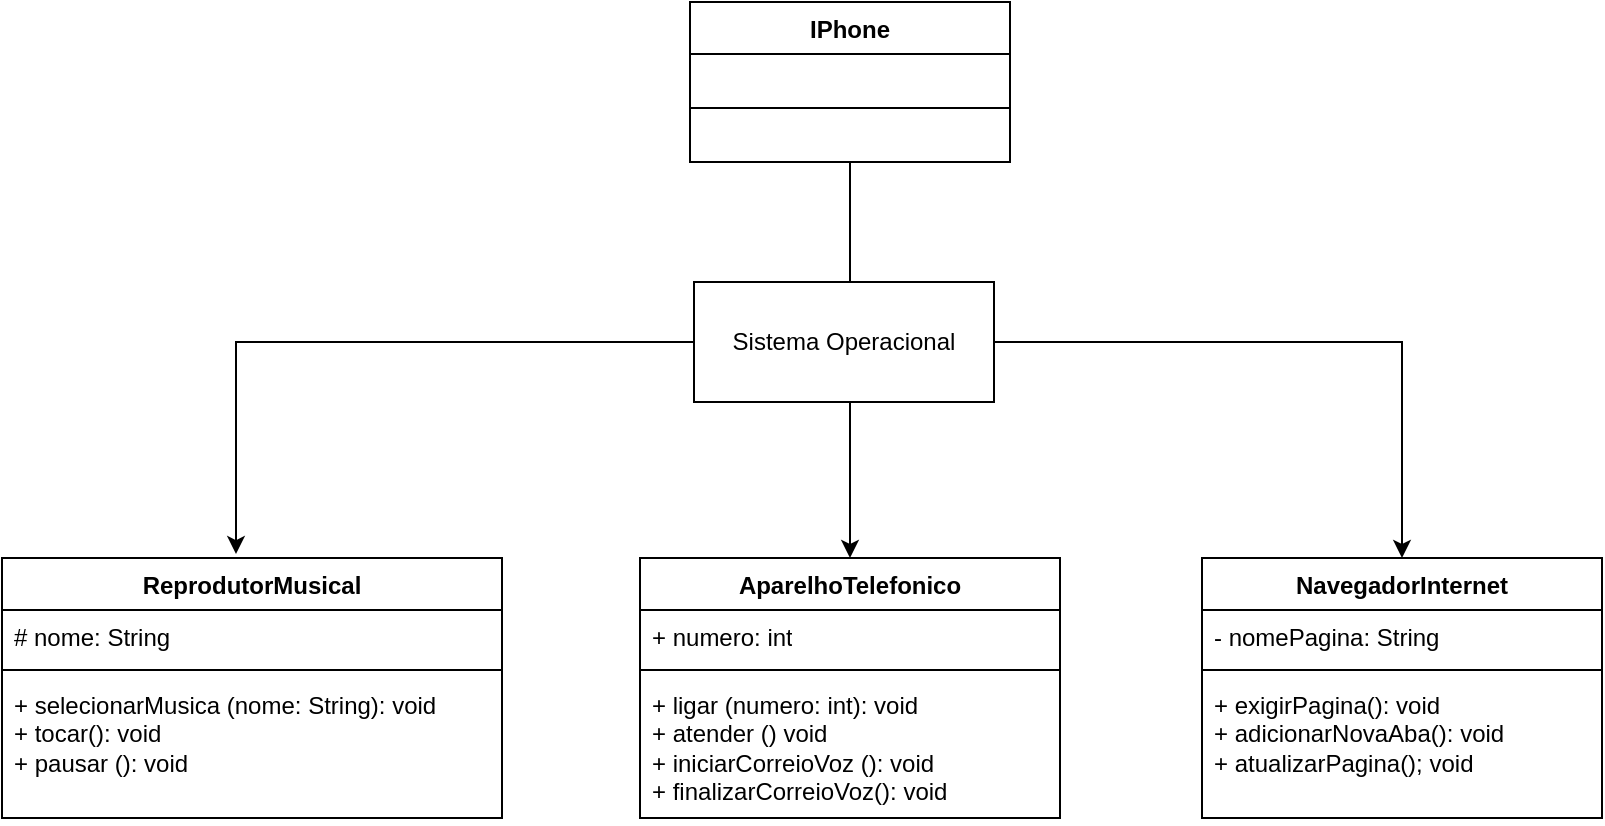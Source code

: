 <mxfile version="24.4.13" type="github">
  <diagram name="Página-1" id="rWg9Vd0TR0qj_cdNQRKG">
    <mxGraphModel dx="954" dy="566" grid="1" gridSize="10" guides="1" tooltips="1" connect="1" arrows="1" fold="1" page="1" pageScale="1" pageWidth="827" pageHeight="1169" math="0" shadow="0">
      <root>
        <mxCell id="0" />
        <mxCell id="1" parent="0" />
        <mxCell id="0QLQhDDDdnIuNcB_DOgp-11" style="edgeStyle=orthogonalEdgeStyle;rounded=0;orthogonalLoop=1;jettySize=auto;html=1;entryX=0.5;entryY=0;entryDx=0;entryDy=0;" edge="1" parent="1" source="bM51rlXCX0O60b6D_Yoe-1" target="0QLQhDDDdnIuNcB_DOgp-1">
          <mxGeometry relative="1" as="geometry" />
        </mxCell>
        <mxCell id="bM51rlXCX0O60b6D_Yoe-1" value="&lt;font style=&quot;vertical-align: inherit;&quot;&gt;&lt;font style=&quot;vertical-align: inherit;&quot;&gt;IPhone&lt;/font&gt;&lt;/font&gt;" style="swimlane;fontStyle=1;align=center;verticalAlign=top;childLayout=stackLayout;horizontal=1;startSize=26;horizontalStack=0;resizeParent=1;resizeParentMax=0;resizeLast=0;collapsible=1;marginBottom=0;whiteSpace=wrap;html=1;" parent="1" vertex="1">
          <mxGeometry x="358" y="40" width="160" height="80" as="geometry" />
        </mxCell>
        <mxCell id="bM51rlXCX0O60b6D_Yoe-3" value="" style="line;strokeWidth=1;fillColor=none;align=left;verticalAlign=middle;spacingTop=-1;spacingLeft=3;spacingRight=3;rotatable=0;labelPosition=right;points=[];portConstraint=eastwest;strokeColor=inherit;" parent="bM51rlXCX0O60b6D_Yoe-1" vertex="1">
          <mxGeometry y="26" width="160" height="54" as="geometry" />
        </mxCell>
        <mxCell id="bM51rlXCX0O60b6D_Yoe-5" value="NavegadorInternet" style="swimlane;fontStyle=1;align=center;verticalAlign=top;childLayout=stackLayout;horizontal=1;startSize=26;horizontalStack=0;resizeParent=1;resizeParentMax=0;resizeLast=0;collapsible=1;marginBottom=0;whiteSpace=wrap;html=1;" parent="1" vertex="1">
          <mxGeometry x="614" y="318" width="200" height="130" as="geometry" />
        </mxCell>
        <mxCell id="bM51rlXCX0O60b6D_Yoe-6" value="- nomePagina: String" style="text;strokeColor=none;fillColor=none;align=left;verticalAlign=top;spacingLeft=4;spacingRight=4;overflow=hidden;rotatable=0;points=[[0,0.5],[1,0.5]];portConstraint=eastwest;whiteSpace=wrap;html=1;" parent="bM51rlXCX0O60b6D_Yoe-5" vertex="1">
          <mxGeometry y="26" width="200" height="26" as="geometry" />
        </mxCell>
        <mxCell id="bM51rlXCX0O60b6D_Yoe-7" value="" style="line;strokeWidth=1;fillColor=none;align=left;verticalAlign=middle;spacingTop=-1;spacingLeft=3;spacingRight=3;rotatable=0;labelPosition=right;points=[];portConstraint=eastwest;strokeColor=inherit;" parent="bM51rlXCX0O60b6D_Yoe-5" vertex="1">
          <mxGeometry y="52" width="200" height="8" as="geometry" />
        </mxCell>
        <mxCell id="bM51rlXCX0O60b6D_Yoe-8" value="+ exigirPagina(): void&lt;div&gt;+ adicionarNovaAba(): void&lt;/div&gt;&lt;div&gt;+ atualizarPagina(); void&lt;/div&gt;" style="text;strokeColor=none;fillColor=none;align=left;verticalAlign=top;spacingLeft=4;spacingRight=4;overflow=hidden;rotatable=0;points=[[0,0.5],[1,0.5]];portConstraint=eastwest;whiteSpace=wrap;html=1;" parent="bM51rlXCX0O60b6D_Yoe-5" vertex="1">
          <mxGeometry y="60" width="200" height="70" as="geometry" />
        </mxCell>
        <mxCell id="bM51rlXCX0O60b6D_Yoe-13" value="ReprodutorMusical" style="swimlane;fontStyle=1;align=center;verticalAlign=top;childLayout=stackLayout;horizontal=1;startSize=26;horizontalStack=0;resizeParent=1;resizeParentMax=0;resizeLast=0;collapsible=1;marginBottom=0;whiteSpace=wrap;html=1;" parent="1" vertex="1">
          <mxGeometry x="14" y="318" width="250" height="130" as="geometry" />
        </mxCell>
        <mxCell id="bM51rlXCX0O60b6D_Yoe-14" value="# nome: String" style="text;strokeColor=none;fillColor=none;align=left;verticalAlign=top;spacingLeft=4;spacingRight=4;overflow=hidden;rotatable=0;points=[[0,0.5],[1,0.5]];portConstraint=eastwest;whiteSpace=wrap;html=1;" parent="bM51rlXCX0O60b6D_Yoe-13" vertex="1">
          <mxGeometry y="26" width="250" height="26" as="geometry" />
        </mxCell>
        <mxCell id="bM51rlXCX0O60b6D_Yoe-15" value="" style="line;strokeWidth=1;fillColor=none;align=left;verticalAlign=middle;spacingTop=-1;spacingLeft=3;spacingRight=3;rotatable=0;labelPosition=right;points=[];portConstraint=eastwest;strokeColor=inherit;" parent="bM51rlXCX0O60b6D_Yoe-13" vertex="1">
          <mxGeometry y="52" width="250" height="8" as="geometry" />
        </mxCell>
        <mxCell id="bM51rlXCX0O60b6D_Yoe-16" value="+ selecionarMusica (nome: String): void&lt;div&gt;+ tocar(): void&lt;/div&gt;&lt;div&gt;+ pausar (): void&lt;/div&gt;&lt;div&gt;&lt;br&gt;&lt;/div&gt;" style="text;strokeColor=none;fillColor=none;align=left;verticalAlign=top;spacingLeft=4;spacingRight=4;overflow=hidden;rotatable=0;points=[[0,0.5],[1,0.5]];portConstraint=eastwest;whiteSpace=wrap;html=1;" parent="bM51rlXCX0O60b6D_Yoe-13" vertex="1">
          <mxGeometry y="60" width="250" height="70" as="geometry" />
        </mxCell>
        <mxCell id="0QLQhDDDdnIuNcB_DOgp-1" value="AparelhoTelefonico" style="swimlane;fontStyle=1;align=center;verticalAlign=top;childLayout=stackLayout;horizontal=1;startSize=26;horizontalStack=0;resizeParent=1;resizeParentMax=0;resizeLast=0;collapsible=1;marginBottom=0;whiteSpace=wrap;html=1;" vertex="1" parent="1">
          <mxGeometry x="333" y="318" width="210" height="130" as="geometry" />
        </mxCell>
        <mxCell id="0QLQhDDDdnIuNcB_DOgp-2" value="+ numero: int" style="text;strokeColor=none;fillColor=none;align=left;verticalAlign=top;spacingLeft=4;spacingRight=4;overflow=hidden;rotatable=0;points=[[0,0.5],[1,0.5]];portConstraint=eastwest;whiteSpace=wrap;html=1;" vertex="1" parent="0QLQhDDDdnIuNcB_DOgp-1">
          <mxGeometry y="26" width="210" height="26" as="geometry" />
        </mxCell>
        <mxCell id="0QLQhDDDdnIuNcB_DOgp-3" value="" style="line;strokeWidth=1;fillColor=none;align=left;verticalAlign=middle;spacingTop=-1;spacingLeft=3;spacingRight=3;rotatable=0;labelPosition=right;points=[];portConstraint=eastwest;strokeColor=inherit;" vertex="1" parent="0QLQhDDDdnIuNcB_DOgp-1">
          <mxGeometry y="52" width="210" height="8" as="geometry" />
        </mxCell>
        <mxCell id="0QLQhDDDdnIuNcB_DOgp-4" value="+ ligar (numero: int): void&lt;div&gt;+ atender () v&lt;span style=&quot;background-color: initial;&quot;&gt;oid&lt;/span&gt;&lt;/div&gt;&lt;div&gt;+ iniciarCorreioVoz (): void&lt;/div&gt;&lt;div&gt;+ finalizarCorreioVoz(): void&lt;/div&gt;" style="text;strokeColor=none;fillColor=none;align=left;verticalAlign=top;spacingLeft=4;spacingRight=4;overflow=hidden;rotatable=0;points=[[0,0.5],[1,0.5]];portConstraint=eastwest;whiteSpace=wrap;html=1;" vertex="1" parent="0QLQhDDDdnIuNcB_DOgp-1">
          <mxGeometry y="60" width="210" height="70" as="geometry" />
        </mxCell>
        <mxCell id="0QLQhDDDdnIuNcB_DOgp-13" style="edgeStyle=orthogonalEdgeStyle;rounded=0;orthogonalLoop=1;jettySize=auto;html=1;entryX=0.5;entryY=0;entryDx=0;entryDy=0;" edge="1" parent="1" source="0QLQhDDDdnIuNcB_DOgp-8" target="bM51rlXCX0O60b6D_Yoe-5">
          <mxGeometry relative="1" as="geometry" />
        </mxCell>
        <mxCell id="0QLQhDDDdnIuNcB_DOgp-8" value="Sistema Operacional" style="html=1;whiteSpace=wrap;" vertex="1" parent="1">
          <mxGeometry x="360" y="180" width="150" height="60" as="geometry" />
        </mxCell>
        <mxCell id="0QLQhDDDdnIuNcB_DOgp-14" style="edgeStyle=orthogonalEdgeStyle;rounded=0;orthogonalLoop=1;jettySize=auto;html=1;entryX=0.468;entryY=-0.015;entryDx=0;entryDy=0;entryPerimeter=0;" edge="1" parent="1" source="0QLQhDDDdnIuNcB_DOgp-8" target="bM51rlXCX0O60b6D_Yoe-13">
          <mxGeometry relative="1" as="geometry" />
        </mxCell>
      </root>
    </mxGraphModel>
  </diagram>
</mxfile>
